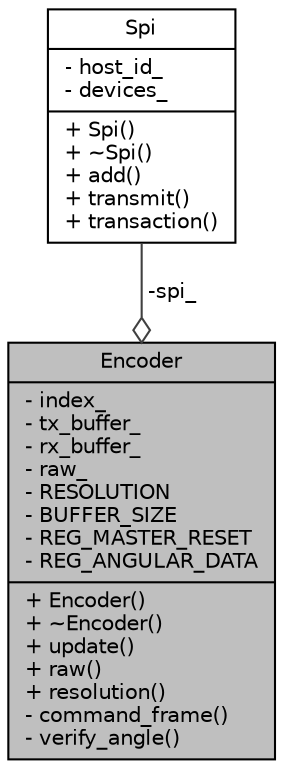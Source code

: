 digraph "Encoder"
{
 // LATEX_PDF_SIZE
  edge [fontname="Helvetica",fontsize="10",labelfontname="Helvetica",labelfontsize="10"];
  node [fontname="Helvetica",fontsize="10",shape=record];
  Node1 [label="{Encoder\n|- index_\l- tx_buffer_\l- rx_buffer_\l- raw_\l- RESOLUTION\l- BUFFER_SIZE\l- REG_MASTER_RESET\l- REG_ANGULAR_DATA\l|+ Encoder()\l+ ~Encoder()\l+ update()\l+ raw()\l+ resolution()\l- command_frame()\l- verify_angle()\l}",height=0.2,width=0.4,color="black", fillcolor="grey75", style="filled", fontcolor="black",tooltip=" "];
  Node2 -> Node1 [color="grey25",fontsize="10",style="solid",label=" -spi_" ,arrowhead="odiamond",fontname="Helvetica"];
  Node2 [label="{Spi\n|- host_id_\l- devices_\l|+ Spi()\l+ ~Spi()\l+ add()\l+ transmit()\l+ transaction()\l}",height=0.2,width=0.4,color="black", fillcolor="white", style="filled",URL="$classSpi.html",tooltip=" "];
}
